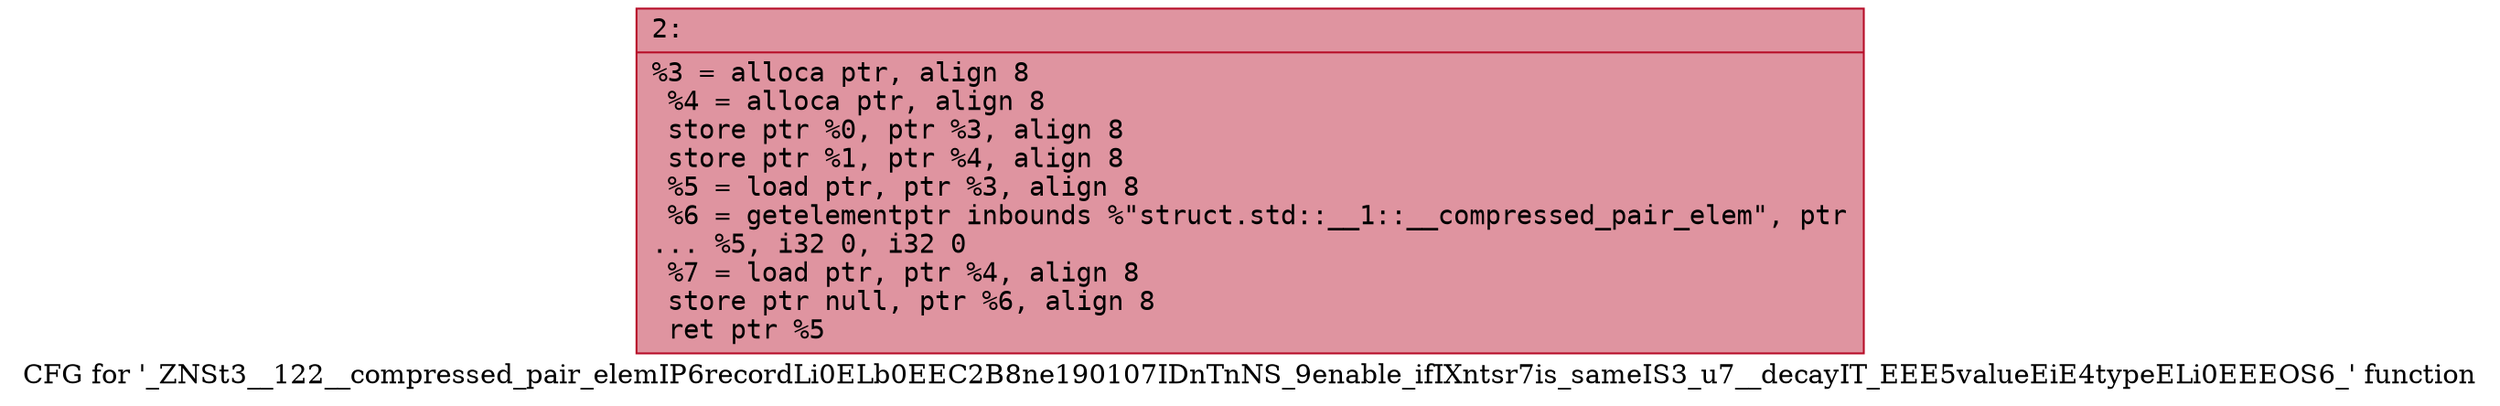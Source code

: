 digraph "CFG for '_ZNSt3__122__compressed_pair_elemIP6recordLi0ELb0EEC2B8ne190107IDnTnNS_9enable_ifIXntsr7is_sameIS3_u7__decayIT_EEE5valueEiE4typeELi0EEEOS6_' function" {
	label="CFG for '_ZNSt3__122__compressed_pair_elemIP6recordLi0ELb0EEC2B8ne190107IDnTnNS_9enable_ifIXntsr7is_sameIS3_u7__decayIT_EEE5valueEiE4typeELi0EEEOS6_' function";

	Node0x60000177e850 [shape=record,color="#b70d28ff", style=filled, fillcolor="#b70d2870" fontname="Courier",label="{2:\l|  %3 = alloca ptr, align 8\l  %4 = alloca ptr, align 8\l  store ptr %0, ptr %3, align 8\l  store ptr %1, ptr %4, align 8\l  %5 = load ptr, ptr %3, align 8\l  %6 = getelementptr inbounds %\"struct.std::__1::__compressed_pair_elem\", ptr\l... %5, i32 0, i32 0\l  %7 = load ptr, ptr %4, align 8\l  store ptr null, ptr %6, align 8\l  ret ptr %5\l}"];
}
